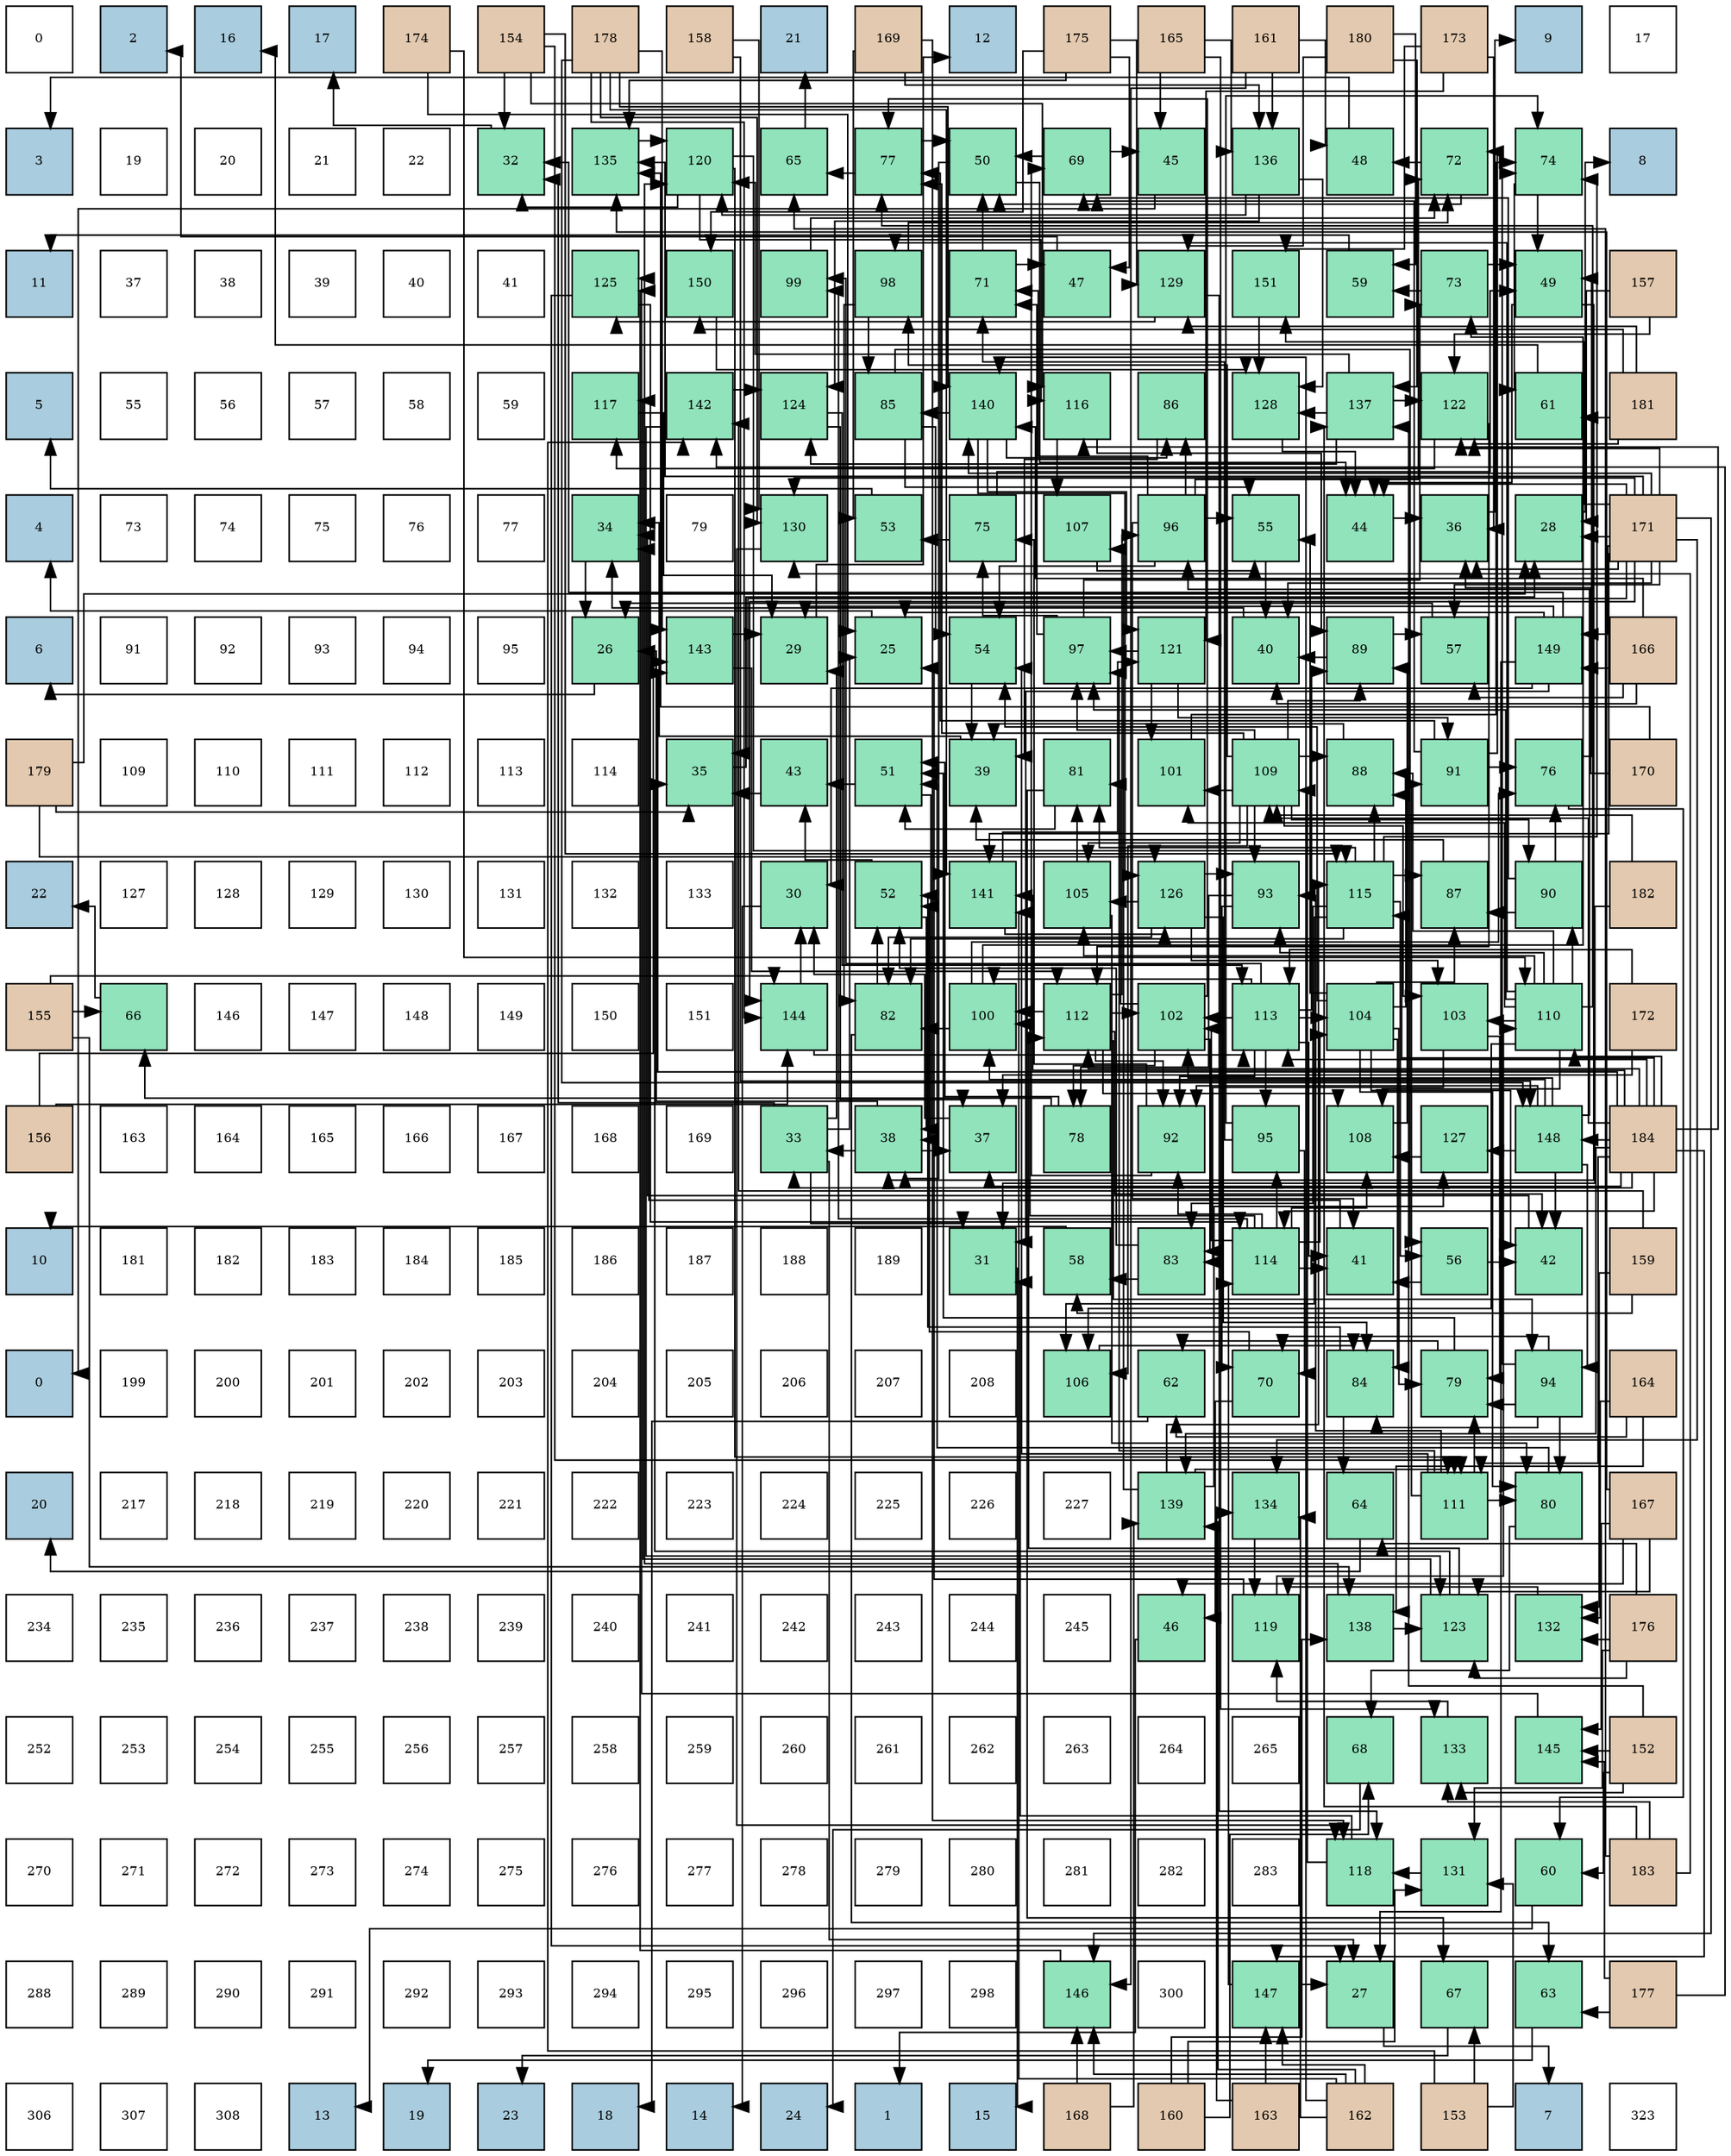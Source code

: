 digraph layout{
 rankdir=TB;
 splines=ortho;
 node [style=filled shape=square fixedsize=true width=0.6];
0[label="0", fontsize=8, fillcolor="#ffffff"];
1[label="2", fontsize=8, fillcolor="#a9ccde"];
2[label="16", fontsize=8, fillcolor="#a9ccde"];
3[label="17", fontsize=8, fillcolor="#a9ccde"];
4[label="174", fontsize=8, fillcolor="#e3c9af"];
5[label="154", fontsize=8, fillcolor="#e3c9af"];
6[label="178", fontsize=8, fillcolor="#e3c9af"];
7[label="158", fontsize=8, fillcolor="#e3c9af"];
8[label="21", fontsize=8, fillcolor="#a9ccde"];
9[label="169", fontsize=8, fillcolor="#e3c9af"];
10[label="12", fontsize=8, fillcolor="#a9ccde"];
11[label="175", fontsize=8, fillcolor="#e3c9af"];
12[label="165", fontsize=8, fillcolor="#e3c9af"];
13[label="161", fontsize=8, fillcolor="#e3c9af"];
14[label="180", fontsize=8, fillcolor="#e3c9af"];
15[label="173", fontsize=8, fillcolor="#e3c9af"];
16[label="9", fontsize=8, fillcolor="#a9ccde"];
17[label="17", fontsize=8, fillcolor="#ffffff"];
18[label="3", fontsize=8, fillcolor="#a9ccde"];
19[label="19", fontsize=8, fillcolor="#ffffff"];
20[label="20", fontsize=8, fillcolor="#ffffff"];
21[label="21", fontsize=8, fillcolor="#ffffff"];
22[label="22", fontsize=8, fillcolor="#ffffff"];
23[label="32", fontsize=8, fillcolor="#91e3bb"];
24[label="135", fontsize=8, fillcolor="#91e3bb"];
25[label="120", fontsize=8, fillcolor="#91e3bb"];
26[label="65", fontsize=8, fillcolor="#91e3bb"];
27[label="77", fontsize=8, fillcolor="#91e3bb"];
28[label="50", fontsize=8, fillcolor="#91e3bb"];
29[label="69", fontsize=8, fillcolor="#91e3bb"];
30[label="45", fontsize=8, fillcolor="#91e3bb"];
31[label="136", fontsize=8, fillcolor="#91e3bb"];
32[label="48", fontsize=8, fillcolor="#91e3bb"];
33[label="72", fontsize=8, fillcolor="#91e3bb"];
34[label="74", fontsize=8, fillcolor="#91e3bb"];
35[label="8", fontsize=8, fillcolor="#a9ccde"];
36[label="11", fontsize=8, fillcolor="#a9ccde"];
37[label="37", fontsize=8, fillcolor="#ffffff"];
38[label="38", fontsize=8, fillcolor="#ffffff"];
39[label="39", fontsize=8, fillcolor="#ffffff"];
40[label="40", fontsize=8, fillcolor="#ffffff"];
41[label="41", fontsize=8, fillcolor="#ffffff"];
42[label="125", fontsize=8, fillcolor="#91e3bb"];
43[label="150", fontsize=8, fillcolor="#91e3bb"];
44[label="99", fontsize=8, fillcolor="#91e3bb"];
45[label="98", fontsize=8, fillcolor="#91e3bb"];
46[label="71", fontsize=8, fillcolor="#91e3bb"];
47[label="47", fontsize=8, fillcolor="#91e3bb"];
48[label="129", fontsize=8, fillcolor="#91e3bb"];
49[label="151", fontsize=8, fillcolor="#91e3bb"];
50[label="59", fontsize=8, fillcolor="#91e3bb"];
51[label="73", fontsize=8, fillcolor="#91e3bb"];
52[label="49", fontsize=8, fillcolor="#91e3bb"];
53[label="157", fontsize=8, fillcolor="#e3c9af"];
54[label="5", fontsize=8, fillcolor="#a9ccde"];
55[label="55", fontsize=8, fillcolor="#ffffff"];
56[label="56", fontsize=8, fillcolor="#ffffff"];
57[label="57", fontsize=8, fillcolor="#ffffff"];
58[label="58", fontsize=8, fillcolor="#ffffff"];
59[label="59", fontsize=8, fillcolor="#ffffff"];
60[label="117", fontsize=8, fillcolor="#91e3bb"];
61[label="142", fontsize=8, fillcolor="#91e3bb"];
62[label="124", fontsize=8, fillcolor="#91e3bb"];
63[label="85", fontsize=8, fillcolor="#91e3bb"];
64[label="140", fontsize=8, fillcolor="#91e3bb"];
65[label="116", fontsize=8, fillcolor="#91e3bb"];
66[label="86", fontsize=8, fillcolor="#91e3bb"];
67[label="128", fontsize=8, fillcolor="#91e3bb"];
68[label="137", fontsize=8, fillcolor="#91e3bb"];
69[label="122", fontsize=8, fillcolor="#91e3bb"];
70[label="61", fontsize=8, fillcolor="#91e3bb"];
71[label="181", fontsize=8, fillcolor="#e3c9af"];
72[label="4", fontsize=8, fillcolor="#a9ccde"];
73[label="73", fontsize=8, fillcolor="#ffffff"];
74[label="74", fontsize=8, fillcolor="#ffffff"];
75[label="75", fontsize=8, fillcolor="#ffffff"];
76[label="76", fontsize=8, fillcolor="#ffffff"];
77[label="77", fontsize=8, fillcolor="#ffffff"];
78[label="34", fontsize=8, fillcolor="#91e3bb"];
79[label="79", fontsize=8, fillcolor="#ffffff"];
80[label="130", fontsize=8, fillcolor="#91e3bb"];
81[label="53", fontsize=8, fillcolor="#91e3bb"];
82[label="75", fontsize=8, fillcolor="#91e3bb"];
83[label="107", fontsize=8, fillcolor="#91e3bb"];
84[label="96", fontsize=8, fillcolor="#91e3bb"];
85[label="55", fontsize=8, fillcolor="#91e3bb"];
86[label="44", fontsize=8, fillcolor="#91e3bb"];
87[label="36", fontsize=8, fillcolor="#91e3bb"];
88[label="28", fontsize=8, fillcolor="#91e3bb"];
89[label="171", fontsize=8, fillcolor="#e3c9af"];
90[label="6", fontsize=8, fillcolor="#a9ccde"];
91[label="91", fontsize=8, fillcolor="#ffffff"];
92[label="92", fontsize=8, fillcolor="#ffffff"];
93[label="93", fontsize=8, fillcolor="#ffffff"];
94[label="94", fontsize=8, fillcolor="#ffffff"];
95[label="95", fontsize=8, fillcolor="#ffffff"];
96[label="26", fontsize=8, fillcolor="#91e3bb"];
97[label="143", fontsize=8, fillcolor="#91e3bb"];
98[label="29", fontsize=8, fillcolor="#91e3bb"];
99[label="25", fontsize=8, fillcolor="#91e3bb"];
100[label="54", fontsize=8, fillcolor="#91e3bb"];
101[label="97", fontsize=8, fillcolor="#91e3bb"];
102[label="121", fontsize=8, fillcolor="#91e3bb"];
103[label="40", fontsize=8, fillcolor="#91e3bb"];
104[label="89", fontsize=8, fillcolor="#91e3bb"];
105[label="57", fontsize=8, fillcolor="#91e3bb"];
106[label="149", fontsize=8, fillcolor="#91e3bb"];
107[label="166", fontsize=8, fillcolor="#e3c9af"];
108[label="179", fontsize=8, fillcolor="#e3c9af"];
109[label="109", fontsize=8, fillcolor="#ffffff"];
110[label="110", fontsize=8, fillcolor="#ffffff"];
111[label="111", fontsize=8, fillcolor="#ffffff"];
112[label="112", fontsize=8, fillcolor="#ffffff"];
113[label="113", fontsize=8, fillcolor="#ffffff"];
114[label="114", fontsize=8, fillcolor="#ffffff"];
115[label="35", fontsize=8, fillcolor="#91e3bb"];
116[label="43", fontsize=8, fillcolor="#91e3bb"];
117[label="51", fontsize=8, fillcolor="#91e3bb"];
118[label="39", fontsize=8, fillcolor="#91e3bb"];
119[label="81", fontsize=8, fillcolor="#91e3bb"];
120[label="101", fontsize=8, fillcolor="#91e3bb"];
121[label="109", fontsize=8, fillcolor="#91e3bb"];
122[label="88", fontsize=8, fillcolor="#91e3bb"];
123[label="91", fontsize=8, fillcolor="#91e3bb"];
124[label="76", fontsize=8, fillcolor="#91e3bb"];
125[label="170", fontsize=8, fillcolor="#e3c9af"];
126[label="22", fontsize=8, fillcolor="#a9ccde"];
127[label="127", fontsize=8, fillcolor="#ffffff"];
128[label="128", fontsize=8, fillcolor="#ffffff"];
129[label="129", fontsize=8, fillcolor="#ffffff"];
130[label="130", fontsize=8, fillcolor="#ffffff"];
131[label="131", fontsize=8, fillcolor="#ffffff"];
132[label="132", fontsize=8, fillcolor="#ffffff"];
133[label="133", fontsize=8, fillcolor="#ffffff"];
134[label="30", fontsize=8, fillcolor="#91e3bb"];
135[label="52", fontsize=8, fillcolor="#91e3bb"];
136[label="141", fontsize=8, fillcolor="#91e3bb"];
137[label="105", fontsize=8, fillcolor="#91e3bb"];
138[label="126", fontsize=8, fillcolor="#91e3bb"];
139[label="93", fontsize=8, fillcolor="#91e3bb"];
140[label="115", fontsize=8, fillcolor="#91e3bb"];
141[label="87", fontsize=8, fillcolor="#91e3bb"];
142[label="90", fontsize=8, fillcolor="#91e3bb"];
143[label="182", fontsize=8, fillcolor="#e3c9af"];
144[label="155", fontsize=8, fillcolor="#e3c9af"];
145[label="66", fontsize=8, fillcolor="#91e3bb"];
146[label="146", fontsize=8, fillcolor="#ffffff"];
147[label="147", fontsize=8, fillcolor="#ffffff"];
148[label="148", fontsize=8, fillcolor="#ffffff"];
149[label="149", fontsize=8, fillcolor="#ffffff"];
150[label="150", fontsize=8, fillcolor="#ffffff"];
151[label="151", fontsize=8, fillcolor="#ffffff"];
152[label="144", fontsize=8, fillcolor="#91e3bb"];
153[label="82", fontsize=8, fillcolor="#91e3bb"];
154[label="100", fontsize=8, fillcolor="#91e3bb"];
155[label="112", fontsize=8, fillcolor="#91e3bb"];
156[label="102", fontsize=8, fillcolor="#91e3bb"];
157[label="113", fontsize=8, fillcolor="#91e3bb"];
158[label="104", fontsize=8, fillcolor="#91e3bb"];
159[label="103", fontsize=8, fillcolor="#91e3bb"];
160[label="110", fontsize=8, fillcolor="#91e3bb"];
161[label="172", fontsize=8, fillcolor="#e3c9af"];
162[label="156", fontsize=8, fillcolor="#e3c9af"];
163[label="163", fontsize=8, fillcolor="#ffffff"];
164[label="164", fontsize=8, fillcolor="#ffffff"];
165[label="165", fontsize=8, fillcolor="#ffffff"];
166[label="166", fontsize=8, fillcolor="#ffffff"];
167[label="167", fontsize=8, fillcolor="#ffffff"];
168[label="168", fontsize=8, fillcolor="#ffffff"];
169[label="169", fontsize=8, fillcolor="#ffffff"];
170[label="33", fontsize=8, fillcolor="#91e3bb"];
171[label="38", fontsize=8, fillcolor="#91e3bb"];
172[label="37", fontsize=8, fillcolor="#91e3bb"];
173[label="78", fontsize=8, fillcolor="#91e3bb"];
174[label="92", fontsize=8, fillcolor="#91e3bb"];
175[label="95", fontsize=8, fillcolor="#91e3bb"];
176[label="108", fontsize=8, fillcolor="#91e3bb"];
177[label="127", fontsize=8, fillcolor="#91e3bb"];
178[label="148", fontsize=8, fillcolor="#91e3bb"];
179[label="184", fontsize=8, fillcolor="#e3c9af"];
180[label="10", fontsize=8, fillcolor="#a9ccde"];
181[label="181", fontsize=8, fillcolor="#ffffff"];
182[label="182", fontsize=8, fillcolor="#ffffff"];
183[label="183", fontsize=8, fillcolor="#ffffff"];
184[label="184", fontsize=8, fillcolor="#ffffff"];
185[label="185", fontsize=8, fillcolor="#ffffff"];
186[label="186", fontsize=8, fillcolor="#ffffff"];
187[label="187", fontsize=8, fillcolor="#ffffff"];
188[label="188", fontsize=8, fillcolor="#ffffff"];
189[label="189", fontsize=8, fillcolor="#ffffff"];
190[label="31", fontsize=8, fillcolor="#91e3bb"];
191[label="58", fontsize=8, fillcolor="#91e3bb"];
192[label="83", fontsize=8, fillcolor="#91e3bb"];
193[label="114", fontsize=8, fillcolor="#91e3bb"];
194[label="41", fontsize=8, fillcolor="#91e3bb"];
195[label="56", fontsize=8, fillcolor="#91e3bb"];
196[label="42", fontsize=8, fillcolor="#91e3bb"];
197[label="159", fontsize=8, fillcolor="#e3c9af"];
198[label="0", fontsize=8, fillcolor="#a9ccde"];
199[label="199", fontsize=8, fillcolor="#ffffff"];
200[label="200", fontsize=8, fillcolor="#ffffff"];
201[label="201", fontsize=8, fillcolor="#ffffff"];
202[label="202", fontsize=8, fillcolor="#ffffff"];
203[label="203", fontsize=8, fillcolor="#ffffff"];
204[label="204", fontsize=8, fillcolor="#ffffff"];
205[label="205", fontsize=8, fillcolor="#ffffff"];
206[label="206", fontsize=8, fillcolor="#ffffff"];
207[label="207", fontsize=8, fillcolor="#ffffff"];
208[label="208", fontsize=8, fillcolor="#ffffff"];
209[label="106", fontsize=8, fillcolor="#91e3bb"];
210[label="62", fontsize=8, fillcolor="#91e3bb"];
211[label="70", fontsize=8, fillcolor="#91e3bb"];
212[label="84", fontsize=8, fillcolor="#91e3bb"];
213[label="79", fontsize=8, fillcolor="#91e3bb"];
214[label="94", fontsize=8, fillcolor="#91e3bb"];
215[label="164", fontsize=8, fillcolor="#e3c9af"];
216[label="20", fontsize=8, fillcolor="#a9ccde"];
217[label="217", fontsize=8, fillcolor="#ffffff"];
218[label="218", fontsize=8, fillcolor="#ffffff"];
219[label="219", fontsize=8, fillcolor="#ffffff"];
220[label="220", fontsize=8, fillcolor="#ffffff"];
221[label="221", fontsize=8, fillcolor="#ffffff"];
222[label="222", fontsize=8, fillcolor="#ffffff"];
223[label="223", fontsize=8, fillcolor="#ffffff"];
224[label="224", fontsize=8, fillcolor="#ffffff"];
225[label="225", fontsize=8, fillcolor="#ffffff"];
226[label="226", fontsize=8, fillcolor="#ffffff"];
227[label="227", fontsize=8, fillcolor="#ffffff"];
228[label="139", fontsize=8, fillcolor="#91e3bb"];
229[label="134", fontsize=8, fillcolor="#91e3bb"];
230[label="64", fontsize=8, fillcolor="#91e3bb"];
231[label="111", fontsize=8, fillcolor="#91e3bb"];
232[label="80", fontsize=8, fillcolor="#91e3bb"];
233[label="167", fontsize=8, fillcolor="#e3c9af"];
234[label="234", fontsize=8, fillcolor="#ffffff"];
235[label="235", fontsize=8, fillcolor="#ffffff"];
236[label="236", fontsize=8, fillcolor="#ffffff"];
237[label="237", fontsize=8, fillcolor="#ffffff"];
238[label="238", fontsize=8, fillcolor="#ffffff"];
239[label="239", fontsize=8, fillcolor="#ffffff"];
240[label="240", fontsize=8, fillcolor="#ffffff"];
241[label="241", fontsize=8, fillcolor="#ffffff"];
242[label="242", fontsize=8, fillcolor="#ffffff"];
243[label="243", fontsize=8, fillcolor="#ffffff"];
244[label="244", fontsize=8, fillcolor="#ffffff"];
245[label="245", fontsize=8, fillcolor="#ffffff"];
246[label="46", fontsize=8, fillcolor="#91e3bb"];
247[label="119", fontsize=8, fillcolor="#91e3bb"];
248[label="138", fontsize=8, fillcolor="#91e3bb"];
249[label="123", fontsize=8, fillcolor="#91e3bb"];
250[label="132", fontsize=8, fillcolor="#91e3bb"];
251[label="176", fontsize=8, fillcolor="#e3c9af"];
252[label="252", fontsize=8, fillcolor="#ffffff"];
253[label="253", fontsize=8, fillcolor="#ffffff"];
254[label="254", fontsize=8, fillcolor="#ffffff"];
255[label="255", fontsize=8, fillcolor="#ffffff"];
256[label="256", fontsize=8, fillcolor="#ffffff"];
257[label="257", fontsize=8, fillcolor="#ffffff"];
258[label="258", fontsize=8, fillcolor="#ffffff"];
259[label="259", fontsize=8, fillcolor="#ffffff"];
260[label="260", fontsize=8, fillcolor="#ffffff"];
261[label="261", fontsize=8, fillcolor="#ffffff"];
262[label="262", fontsize=8, fillcolor="#ffffff"];
263[label="263", fontsize=8, fillcolor="#ffffff"];
264[label="264", fontsize=8, fillcolor="#ffffff"];
265[label="265", fontsize=8, fillcolor="#ffffff"];
266[label="68", fontsize=8, fillcolor="#91e3bb"];
267[label="133", fontsize=8, fillcolor="#91e3bb"];
268[label="145", fontsize=8, fillcolor="#91e3bb"];
269[label="152", fontsize=8, fillcolor="#e3c9af"];
270[label="270", fontsize=8, fillcolor="#ffffff"];
271[label="271", fontsize=8, fillcolor="#ffffff"];
272[label="272", fontsize=8, fillcolor="#ffffff"];
273[label="273", fontsize=8, fillcolor="#ffffff"];
274[label="274", fontsize=8, fillcolor="#ffffff"];
275[label="275", fontsize=8, fillcolor="#ffffff"];
276[label="276", fontsize=8, fillcolor="#ffffff"];
277[label="277", fontsize=8, fillcolor="#ffffff"];
278[label="278", fontsize=8, fillcolor="#ffffff"];
279[label="279", fontsize=8, fillcolor="#ffffff"];
280[label="280", fontsize=8, fillcolor="#ffffff"];
281[label="281", fontsize=8, fillcolor="#ffffff"];
282[label="282", fontsize=8, fillcolor="#ffffff"];
283[label="283", fontsize=8, fillcolor="#ffffff"];
284[label="118", fontsize=8, fillcolor="#91e3bb"];
285[label="131", fontsize=8, fillcolor="#91e3bb"];
286[label="60", fontsize=8, fillcolor="#91e3bb"];
287[label="183", fontsize=8, fillcolor="#e3c9af"];
288[label="288", fontsize=8, fillcolor="#ffffff"];
289[label="289", fontsize=8, fillcolor="#ffffff"];
290[label="290", fontsize=8, fillcolor="#ffffff"];
291[label="291", fontsize=8, fillcolor="#ffffff"];
292[label="292", fontsize=8, fillcolor="#ffffff"];
293[label="293", fontsize=8, fillcolor="#ffffff"];
294[label="294", fontsize=8, fillcolor="#ffffff"];
295[label="295", fontsize=8, fillcolor="#ffffff"];
296[label="296", fontsize=8, fillcolor="#ffffff"];
297[label="297", fontsize=8, fillcolor="#ffffff"];
298[label="298", fontsize=8, fillcolor="#ffffff"];
299[label="146", fontsize=8, fillcolor="#91e3bb"];
300[label="300", fontsize=8, fillcolor="#ffffff"];
301[label="147", fontsize=8, fillcolor="#91e3bb"];
302[label="27", fontsize=8, fillcolor="#91e3bb"];
303[label="67", fontsize=8, fillcolor="#91e3bb"];
304[label="63", fontsize=8, fillcolor="#91e3bb"];
305[label="177", fontsize=8, fillcolor="#e3c9af"];
306[label="306", fontsize=8, fillcolor="#ffffff"];
307[label="307", fontsize=8, fillcolor="#ffffff"];
308[label="308", fontsize=8, fillcolor="#ffffff"];
309[label="13", fontsize=8, fillcolor="#a9ccde"];
310[label="19", fontsize=8, fillcolor="#a9ccde"];
311[label="23", fontsize=8, fillcolor="#a9ccde"];
312[label="18", fontsize=8, fillcolor="#a9ccde"];
313[label="14", fontsize=8, fillcolor="#a9ccde"];
314[label="24", fontsize=8, fillcolor="#a9ccde"];
315[label="1", fontsize=8, fillcolor="#a9ccde"];
316[label="15", fontsize=8, fillcolor="#a9ccde"];
317[label="168", fontsize=8, fillcolor="#e3c9af"];
318[label="160", fontsize=8, fillcolor="#e3c9af"];
319[label="163", fontsize=8, fillcolor="#e3c9af"];
320[label="162", fontsize=8, fillcolor="#e3c9af"];
321[label="153", fontsize=8, fillcolor="#e3c9af"];
322[label="7", fontsize=8, fillcolor="#a9ccde"];
323[label="323", fontsize=8, fillcolor="#ffffff"];
edge [constraint=false, style=vis];99 -> 72;
96 -> 90;
302 -> 322;
88 -> 35;
98 -> 10;
134 -> 313;
190 -> 316;
23 -> 3;
170 -> 99;
170 -> 302;
170 -> 98;
170 -> 190;
170 -> 23;
78 -> 96;
115 -> 88;
87 -> 16;
172 -> 134;
171 -> 96;
171 -> 170;
171 -> 172;
118 -> 78;
103 -> 78;
194 -> 78;
196 -> 78;
116 -> 115;
86 -> 87;
30 -> 198;
246 -> 315;
47 -> 1;
32 -> 18;
52 -> 171;
52 -> 86;
28 -> 171;
28 -> 86;
117 -> 171;
117 -> 116;
135 -> 171;
135 -> 116;
81 -> 54;
100 -> 118;
85 -> 103;
195 -> 194;
195 -> 196;
105 -> 96;
191 -> 180;
50 -> 36;
286 -> 309;
70 -> 2;
210 -> 312;
304 -> 310;
230 -> 216;
26 -> 8;
145 -> 126;
303 -> 311;
266 -> 314;
29 -> 30;
29 -> 28;
211 -> 246;
211 -> 135;
46 -> 47;
46 -> 28;
33 -> 32;
33 -> 28;
51 -> 52;
51 -> 50;
34 -> 52;
34 -> 70;
82 -> 52;
82 -> 81;
124 -> 52;
124 -> 286;
27 -> 28;
27 -> 26;
173 -> 117;
173 -> 145;
213 -> 117;
213 -> 210;
232 -> 117;
232 -> 266;
119 -> 117;
119 -> 303;
153 -> 135;
153 -> 304;
192 -> 135;
192 -> 191;
212 -> 135;
212 -> 230;
63 -> 100;
63 -> 85;
63 -> 195;
66 -> 118;
141 -> 118;
122 -> 118;
104 -> 103;
104 -> 105;
142 -> 29;
142 -> 124;
142 -> 141;
123 -> 29;
123 -> 33;
123 -> 124;
123 -> 27;
174 -> 29;
174 -> 82;
139 -> 211;
139 -> 173;
214 -> 211;
214 -> 34;
214 -> 213;
214 -> 232;
214 -> 212;
175 -> 211;
175 -> 46;
175 -> 34;
84 -> 194;
84 -> 100;
84 -> 85;
84 -> 46;
84 -> 33;
84 -> 66;
101 -> 46;
101 -> 51;
101 -> 82;
45 -> 33;
45 -> 153;
45 -> 63;
44 -> 33;
154 -> 51;
154 -> 124;
154 -> 153;
120 -> 34;
156 -> 27;
156 -> 173;
156 -> 119;
156 -> 192;
159 -> 213;
159 -> 192;
158 -> 196;
158 -> 100;
158 -> 85;
158 -> 213;
158 -> 232;
158 -> 212;
158 -> 141;
158 -> 122;
137 -> 232;
137 -> 119;
209 -> 212;
83 -> 85;
176 -> 104;
121 -> 27;
121 -> 122;
121 -> 104;
121 -> 142;
121 -> 139;
121 -> 101;
121 -> 45;
121 -> 120;
121 -> 159;
121 -> 137;
121 -> 209;
160 -> 27;
160 -> 122;
160 -> 142;
160 -> 139;
160 -> 101;
160 -> 45;
160 -> 120;
160 -> 159;
160 -> 137;
160 -> 209;
160 -> 176;
231 -> 100;
231 -> 213;
231 -> 232;
231 -> 123;
231 -> 139;
231 -> 101;
155 -> 196;
155 -> 174;
155 -> 214;
155 -> 84;
155 -> 154;
155 -> 156;
155 -> 176;
157 -> 194;
157 -> 104;
157 -> 174;
157 -> 175;
157 -> 44;
157 -> 154;
157 -> 156;
157 -> 158;
193 -> 194;
193 -> 174;
193 -> 175;
193 -> 44;
193 -> 154;
193 -> 156;
193 -> 158;
193 -> 176;
140 -> 195;
140 -> 34;
140 -> 119;
140 -> 153;
140 -> 192;
140 -> 141;
140 -> 122;
140 -> 209;
65 -> 104;
65 -> 83;
60 -> 98;
284 -> 190;
284 -> 121;
247 -> 99;
247 -> 160;
25 -> 23;
25 -> 231;
25 -> 140;
25 -> 65;
102 -> 123;
102 -> 101;
102 -> 120;
69 -> 155;
69 -> 60;
249 -> 115;
249 -> 155;
249 -> 60;
62 -> 172;
62 -> 157;
42 -> 302;
42 -> 193;
138 -> 153;
138 -> 212;
138 -> 139;
138 -> 159;
138 -> 137;
177 -> 176;
67 -> 86;
48 -> 284;
48 -> 42;
80 -> 284;
285 -> 284;
250 -> 247;
267 -> 247;
229 -> 247;
24 -> 25;
31 -> 25;
31 -> 62;
31 -> 67;
68 -> 25;
68 -> 69;
68 -> 62;
68 -> 67;
248 -> 25;
248 -> 249;
228 -> 83;
228 -> 231;
228 -> 140;
228 -> 177;
64 -> 63;
64 -> 66;
64 -> 102;
64 -> 138;
136 -> 102;
136 -> 138;
61 -> 249;
61 -> 62;
97 -> 98;
97 -> 155;
152 -> 134;
152 -> 157;
268 -> 42;
299 -> 42;
301 -> 302;
301 -> 193;
178 -> 196;
178 -> 174;
178 -> 214;
178 -> 84;
178 -> 154;
178 -> 156;
178 -> 177;
106 -> 99;
106 -> 302;
106 -> 98;
106 -> 134;
106 -> 190;
106 -> 23;
43 -> 67;
49 -> 67;
269 -> 286;
269 -> 267;
269 -> 68;
269 -> 268;
321 -> 303;
321 -> 285;
321 -> 61;
5 -> 23;
5 -> 231;
5 -> 140;
5 -> 65;
144 -> 145;
144 -> 248;
144 -> 152;
162 -> 97;
162 -> 152;
53 -> 88;
53 -> 69;
7 -> 80;
7 -> 178;
197 -> 191;
197 -> 250;
197 -> 61;
318 -> 266;
318 -> 285;
318 -> 248;
13 -> 32;
13 -> 31;
13 -> 299;
320 -> 229;
320 -> 228;
320 -> 64;
320 -> 136;
320 -> 299;
320 -> 301;
319 -> 229;
319 -> 301;
215 -> 210;
215 -> 250;
215 -> 248;
12 -> 30;
12 -> 267;
12 -> 31;
107 -> 103;
107 -> 105;
107 -> 64;
107 -> 106;
233 -> 246;
233 -> 249;
233 -> 24;
233 -> 268;
317 -> 228;
317 -> 299;
9 -> 81;
9 -> 284;
9 -> 31;
125 -> 87;
125 -> 24;
89 -> 88;
89 -> 115;
89 -> 87;
89 -> 103;
89 -> 86;
89 -> 105;
89 -> 69;
89 -> 80;
89 -> 229;
89 -> 24;
89 -> 64;
89 -> 136;
89 -> 152;
89 -> 299;
89 -> 106;
89 -> 49;
161 -> 172;
161 -> 157;
15 -> 87;
15 -> 102;
15 -> 49;
4 -> 99;
4 -> 160;
11 -> 47;
11 -> 48;
11 -> 24;
11 -> 43;
251 -> 230;
251 -> 249;
251 -> 285;
251 -> 250;
305 -> 304;
305 -> 61;
305 -> 268;
6 -> 80;
6 -> 64;
6 -> 136;
6 -> 97;
6 -> 152;
6 -> 178;
108 -> 88;
108 -> 115;
108 -> 138;
14 -> 50;
14 -> 48;
14 -> 68;
71 -> 70;
71 -> 69;
71 -> 48;
71 -> 43;
143 -> 190;
143 -> 121;
287 -> 26;
287 -> 80;
287 -> 267;
287 -> 68;
179 -> 170;
179 -> 172;
179 -> 121;
179 -> 160;
179 -> 231;
179 -> 155;
179 -> 157;
179 -> 193;
179 -> 140;
179 -> 65;
179 -> 228;
179 -> 136;
179 -> 97;
179 -> 301;
179 -> 178;
edge [constraint=true, style=invis];
0 -> 18 -> 36 -> 54 -> 72 -> 90 -> 108 -> 126 -> 144 -> 162 -> 180 -> 198 -> 216 -> 234 -> 252 -> 270 -> 288 -> 306;
1 -> 19 -> 37 -> 55 -> 73 -> 91 -> 109 -> 127 -> 145 -> 163 -> 181 -> 199 -> 217 -> 235 -> 253 -> 271 -> 289 -> 307;
2 -> 20 -> 38 -> 56 -> 74 -> 92 -> 110 -> 128 -> 146 -> 164 -> 182 -> 200 -> 218 -> 236 -> 254 -> 272 -> 290 -> 308;
3 -> 21 -> 39 -> 57 -> 75 -> 93 -> 111 -> 129 -> 147 -> 165 -> 183 -> 201 -> 219 -> 237 -> 255 -> 273 -> 291 -> 309;
4 -> 22 -> 40 -> 58 -> 76 -> 94 -> 112 -> 130 -> 148 -> 166 -> 184 -> 202 -> 220 -> 238 -> 256 -> 274 -> 292 -> 310;
5 -> 23 -> 41 -> 59 -> 77 -> 95 -> 113 -> 131 -> 149 -> 167 -> 185 -> 203 -> 221 -> 239 -> 257 -> 275 -> 293 -> 311;
6 -> 24 -> 42 -> 60 -> 78 -> 96 -> 114 -> 132 -> 150 -> 168 -> 186 -> 204 -> 222 -> 240 -> 258 -> 276 -> 294 -> 312;
7 -> 25 -> 43 -> 61 -> 79 -> 97 -> 115 -> 133 -> 151 -> 169 -> 187 -> 205 -> 223 -> 241 -> 259 -> 277 -> 295 -> 313;
8 -> 26 -> 44 -> 62 -> 80 -> 98 -> 116 -> 134 -> 152 -> 170 -> 188 -> 206 -> 224 -> 242 -> 260 -> 278 -> 296 -> 314;
9 -> 27 -> 45 -> 63 -> 81 -> 99 -> 117 -> 135 -> 153 -> 171 -> 189 -> 207 -> 225 -> 243 -> 261 -> 279 -> 297 -> 315;
10 -> 28 -> 46 -> 64 -> 82 -> 100 -> 118 -> 136 -> 154 -> 172 -> 190 -> 208 -> 226 -> 244 -> 262 -> 280 -> 298 -> 316;
11 -> 29 -> 47 -> 65 -> 83 -> 101 -> 119 -> 137 -> 155 -> 173 -> 191 -> 209 -> 227 -> 245 -> 263 -> 281 -> 299 -> 317;
12 -> 30 -> 48 -> 66 -> 84 -> 102 -> 120 -> 138 -> 156 -> 174 -> 192 -> 210 -> 228 -> 246 -> 264 -> 282 -> 300 -> 318;
13 -> 31 -> 49 -> 67 -> 85 -> 103 -> 121 -> 139 -> 157 -> 175 -> 193 -> 211 -> 229 -> 247 -> 265 -> 283 -> 301 -> 319;
14 -> 32 -> 50 -> 68 -> 86 -> 104 -> 122 -> 140 -> 158 -> 176 -> 194 -> 212 -> 230 -> 248 -> 266 -> 284 -> 302 -> 320;
15 -> 33 -> 51 -> 69 -> 87 -> 105 -> 123 -> 141 -> 159 -> 177 -> 195 -> 213 -> 231 -> 249 -> 267 -> 285 -> 303 -> 321;
16 -> 34 -> 52 -> 70 -> 88 -> 106 -> 124 -> 142 -> 160 -> 178 -> 196 -> 214 -> 232 -> 250 -> 268 -> 286 -> 304 -> 322;
17 -> 35 -> 53 -> 71 -> 89 -> 107 -> 125 -> 143 -> 161 -> 179 -> 197 -> 215 -> 233 -> 251 -> 269 -> 287 -> 305 -> 323;
rank = same {0 -> 1 -> 2 -> 3 -> 4 -> 5 -> 6 -> 7 -> 8 -> 9 -> 10 -> 11 -> 12 -> 13 -> 14 -> 15 -> 16 -> 17};
rank = same {18 -> 19 -> 20 -> 21 -> 22 -> 23 -> 24 -> 25 -> 26 -> 27 -> 28 -> 29 -> 30 -> 31 -> 32 -> 33 -> 34 -> 35};
rank = same {36 -> 37 -> 38 -> 39 -> 40 -> 41 -> 42 -> 43 -> 44 -> 45 -> 46 -> 47 -> 48 -> 49 -> 50 -> 51 -> 52 -> 53};
rank = same {54 -> 55 -> 56 -> 57 -> 58 -> 59 -> 60 -> 61 -> 62 -> 63 -> 64 -> 65 -> 66 -> 67 -> 68 -> 69 -> 70 -> 71};
rank = same {72 -> 73 -> 74 -> 75 -> 76 -> 77 -> 78 -> 79 -> 80 -> 81 -> 82 -> 83 -> 84 -> 85 -> 86 -> 87 -> 88 -> 89};
rank = same {90 -> 91 -> 92 -> 93 -> 94 -> 95 -> 96 -> 97 -> 98 -> 99 -> 100 -> 101 -> 102 -> 103 -> 104 -> 105 -> 106 -> 107};
rank = same {108 -> 109 -> 110 -> 111 -> 112 -> 113 -> 114 -> 115 -> 116 -> 117 -> 118 -> 119 -> 120 -> 121 -> 122 -> 123 -> 124 -> 125};
rank = same {126 -> 127 -> 128 -> 129 -> 130 -> 131 -> 132 -> 133 -> 134 -> 135 -> 136 -> 137 -> 138 -> 139 -> 140 -> 141 -> 142 -> 143};
rank = same {144 -> 145 -> 146 -> 147 -> 148 -> 149 -> 150 -> 151 -> 152 -> 153 -> 154 -> 155 -> 156 -> 157 -> 158 -> 159 -> 160 -> 161};
rank = same {162 -> 163 -> 164 -> 165 -> 166 -> 167 -> 168 -> 169 -> 170 -> 171 -> 172 -> 173 -> 174 -> 175 -> 176 -> 177 -> 178 -> 179};
rank = same {180 -> 181 -> 182 -> 183 -> 184 -> 185 -> 186 -> 187 -> 188 -> 189 -> 190 -> 191 -> 192 -> 193 -> 194 -> 195 -> 196 -> 197};
rank = same {198 -> 199 -> 200 -> 201 -> 202 -> 203 -> 204 -> 205 -> 206 -> 207 -> 208 -> 209 -> 210 -> 211 -> 212 -> 213 -> 214 -> 215};
rank = same {216 -> 217 -> 218 -> 219 -> 220 -> 221 -> 222 -> 223 -> 224 -> 225 -> 226 -> 227 -> 228 -> 229 -> 230 -> 231 -> 232 -> 233};
rank = same {234 -> 235 -> 236 -> 237 -> 238 -> 239 -> 240 -> 241 -> 242 -> 243 -> 244 -> 245 -> 246 -> 247 -> 248 -> 249 -> 250 -> 251};
rank = same {252 -> 253 -> 254 -> 255 -> 256 -> 257 -> 258 -> 259 -> 260 -> 261 -> 262 -> 263 -> 264 -> 265 -> 266 -> 267 -> 268 -> 269};
rank = same {270 -> 271 -> 272 -> 273 -> 274 -> 275 -> 276 -> 277 -> 278 -> 279 -> 280 -> 281 -> 282 -> 283 -> 284 -> 285 -> 286 -> 287};
rank = same {288 -> 289 -> 290 -> 291 -> 292 -> 293 -> 294 -> 295 -> 296 -> 297 -> 298 -> 299 -> 300 -> 301 -> 302 -> 303 -> 304 -> 305};
rank = same {306 -> 307 -> 308 -> 309 -> 310 -> 311 -> 312 -> 313 -> 314 -> 315 -> 316 -> 317 -> 318 -> 319 -> 320 -> 321 -> 322 -> 323};
}
